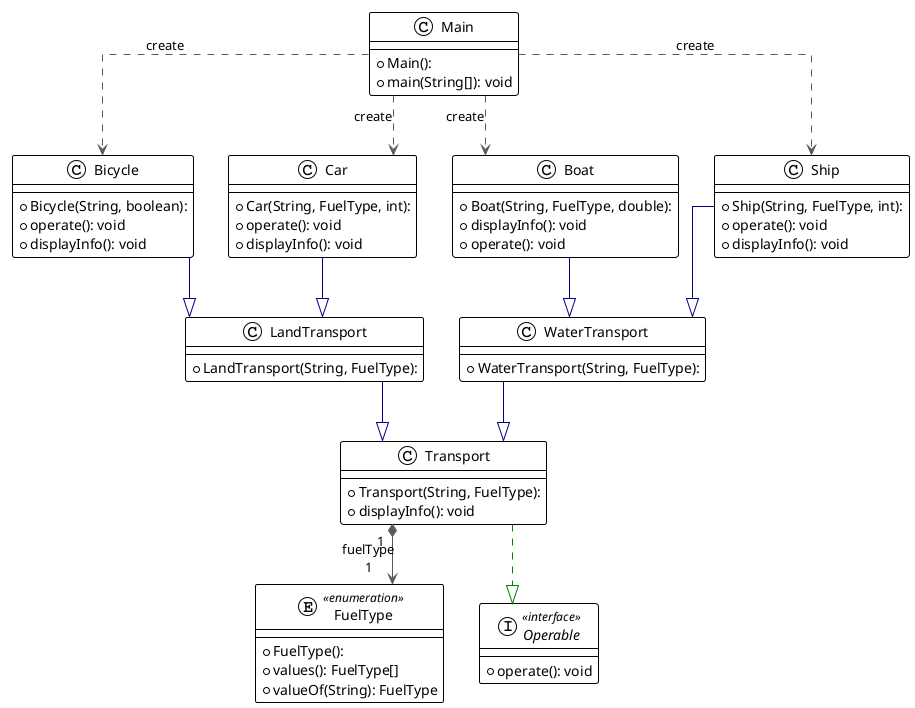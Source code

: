 @startuml

!theme plain
top to bottom direction
skinparam linetype ortho

class Bicycle {
  + Bicycle(String, boolean): 
  + operate(): void
  + displayInfo(): void
}
class Boat {
  + Boat(String, FuelType, double): 
  + displayInfo(): void
  + operate(): void
}
class Car {
  + Car(String, FuelType, int): 
  + operate(): void
  + displayInfo(): void
}
enum FuelType << enumeration >> {
  + FuelType(): 
  + values(): FuelType[]
  + valueOf(String): FuelType
}
class LandTransport {
  + LandTransport(String, FuelType): 
}
class Main {
  + Main(): 
  + main(String[]): void
}
interface Operable << interface >> {
  + operate(): void
}
class Ship {
  + Ship(String, FuelType, int): 
  + operate(): void
  + displayInfo(): void
}
class Transport {
  + Transport(String, FuelType): 
  + displayInfo(): void
}
class WaterTransport {
  + WaterTransport(String, FuelType): 
}

Bicycle         -[#000082,plain]-^  LandTransport  
Boat            -[#000082,plain]-^  WaterTransport 
Car             -[#000082,plain]-^  LandTransport  
LandTransport   -[#000082,plain]-^  Transport      
Main            -[#595959,dashed]->  Bicycle        : "«create»"
Main            -[#595959,dashed]->  Boat           : "«create»"
Main            -[#595959,dashed]->  Car            : "«create»"
Main            -[#595959,dashed]->  Ship           : "«create»"
Ship            -[#000082,plain]-^  WaterTransport 
Transport      "1" *-[#595959,plain]-> "fuelType\n1" FuelType       
Transport       -[#008200,dashed]-^  Operable       
WaterTransport  -[#000082,plain]-^  Transport      
@enduml

